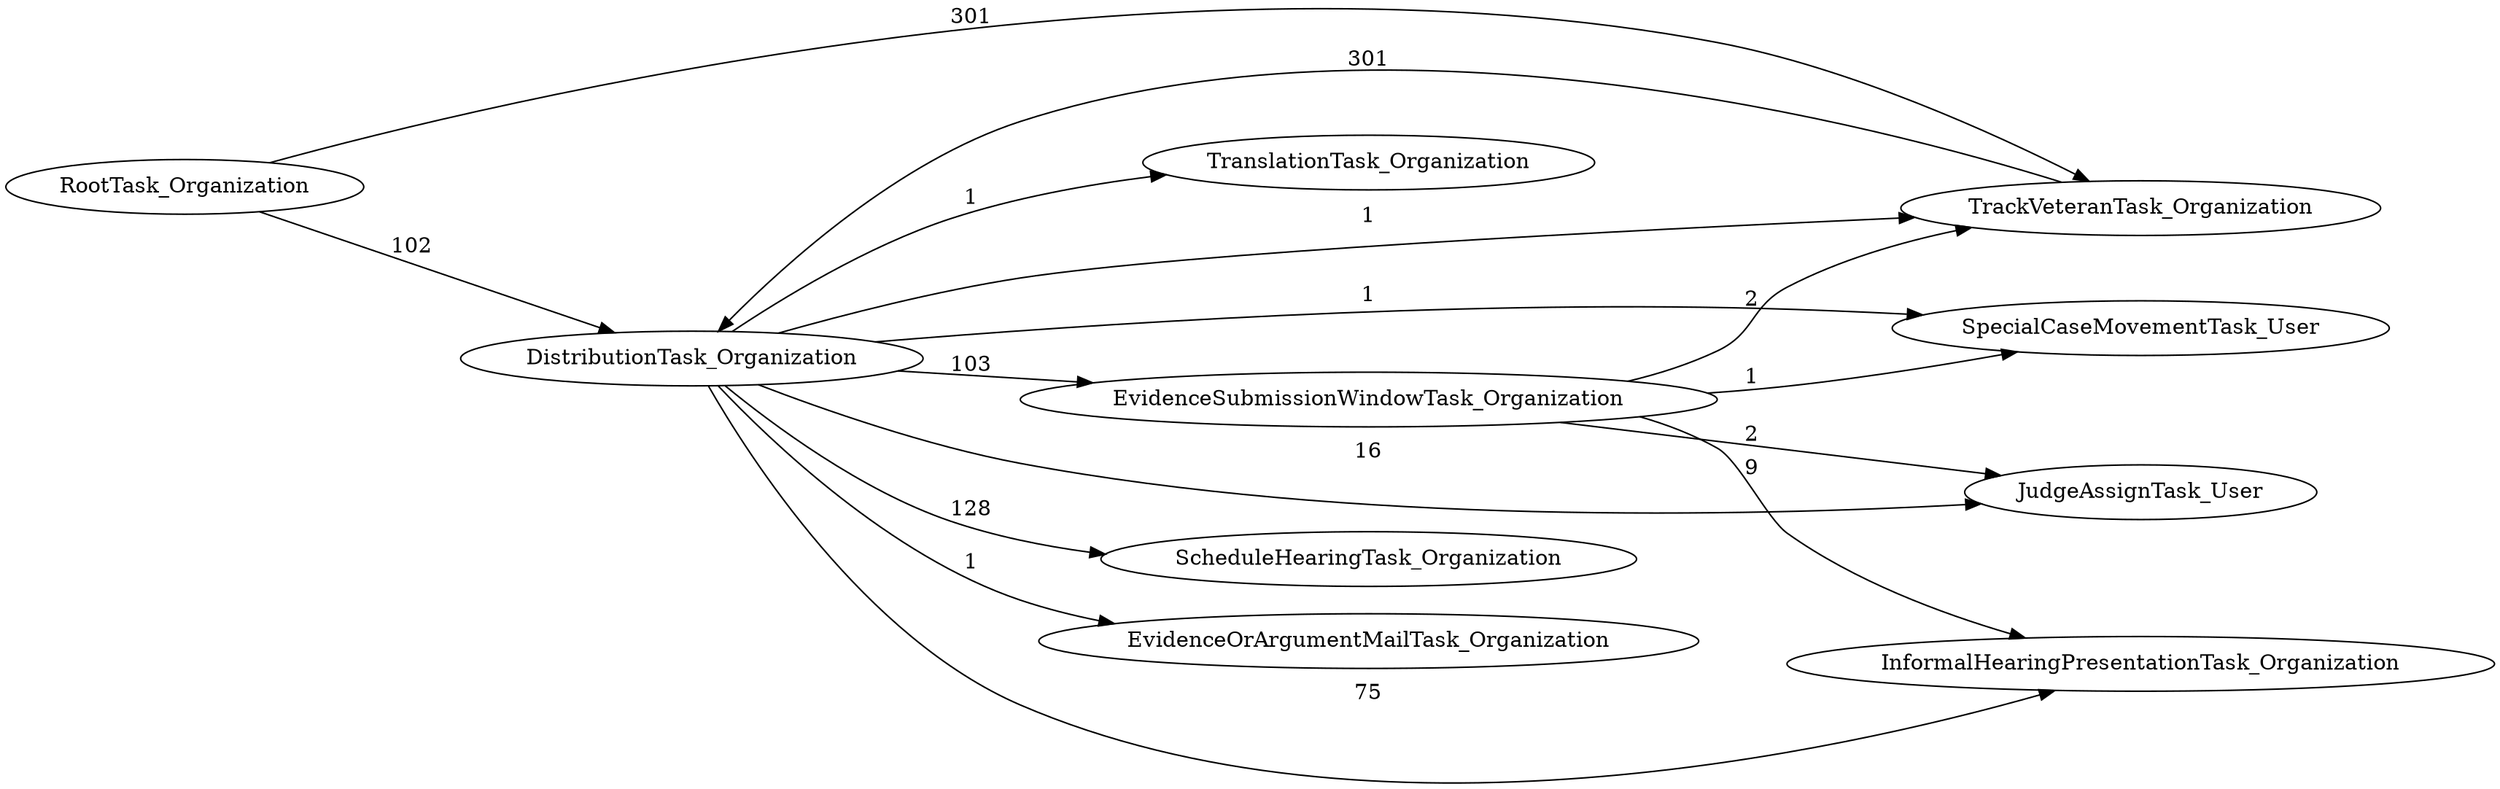 digraph G {
rankdir="LR";
"DistributionTask_Organization" -> "TrackVeteranTask_Organization" [label=1]
"EvidenceSubmissionWindowTask_Organization" -> "TrackVeteranTask_Organization" [label=2]
"EvidenceSubmissionWindowTask_Organization" -> "SpecialCaseMovementTask_User" [label=1]
"DistributionTask_Organization" -> "JudgeAssignTask_User" [label=16]
"EvidenceSubmissionWindowTask_Organization" -> "JudgeAssignTask_User" [label=2]
"DistributionTask_Organization" -> "ScheduleHearingTask_Organization" [label=128]
"RootTask_Organization" -> "DistributionTask_Organization" [label=102]
"DistributionTask_Organization" -> "EvidenceOrArgumentMailTask_Organization" [label=1]
"EvidenceSubmissionWindowTask_Organization" -> "InformalHearingPresentationTask_Organization" [label=9]
"DistributionTask_Organization" -> "SpecialCaseMovementTask_User" [label=1]
"DistributionTask_Organization" -> "EvidenceSubmissionWindowTask_Organization" [label=103]
"RootTask_Organization" -> "TrackVeteranTask_Organization" [label=301]
"DistributionTask_Organization" -> "InformalHearingPresentationTask_Organization" [label=75]
"TrackVeteranTask_Organization" -> "DistributionTask_Organization" [label=301]
"DistributionTask_Organization" -> "TranslationTask_Organization" [label=1]
}
